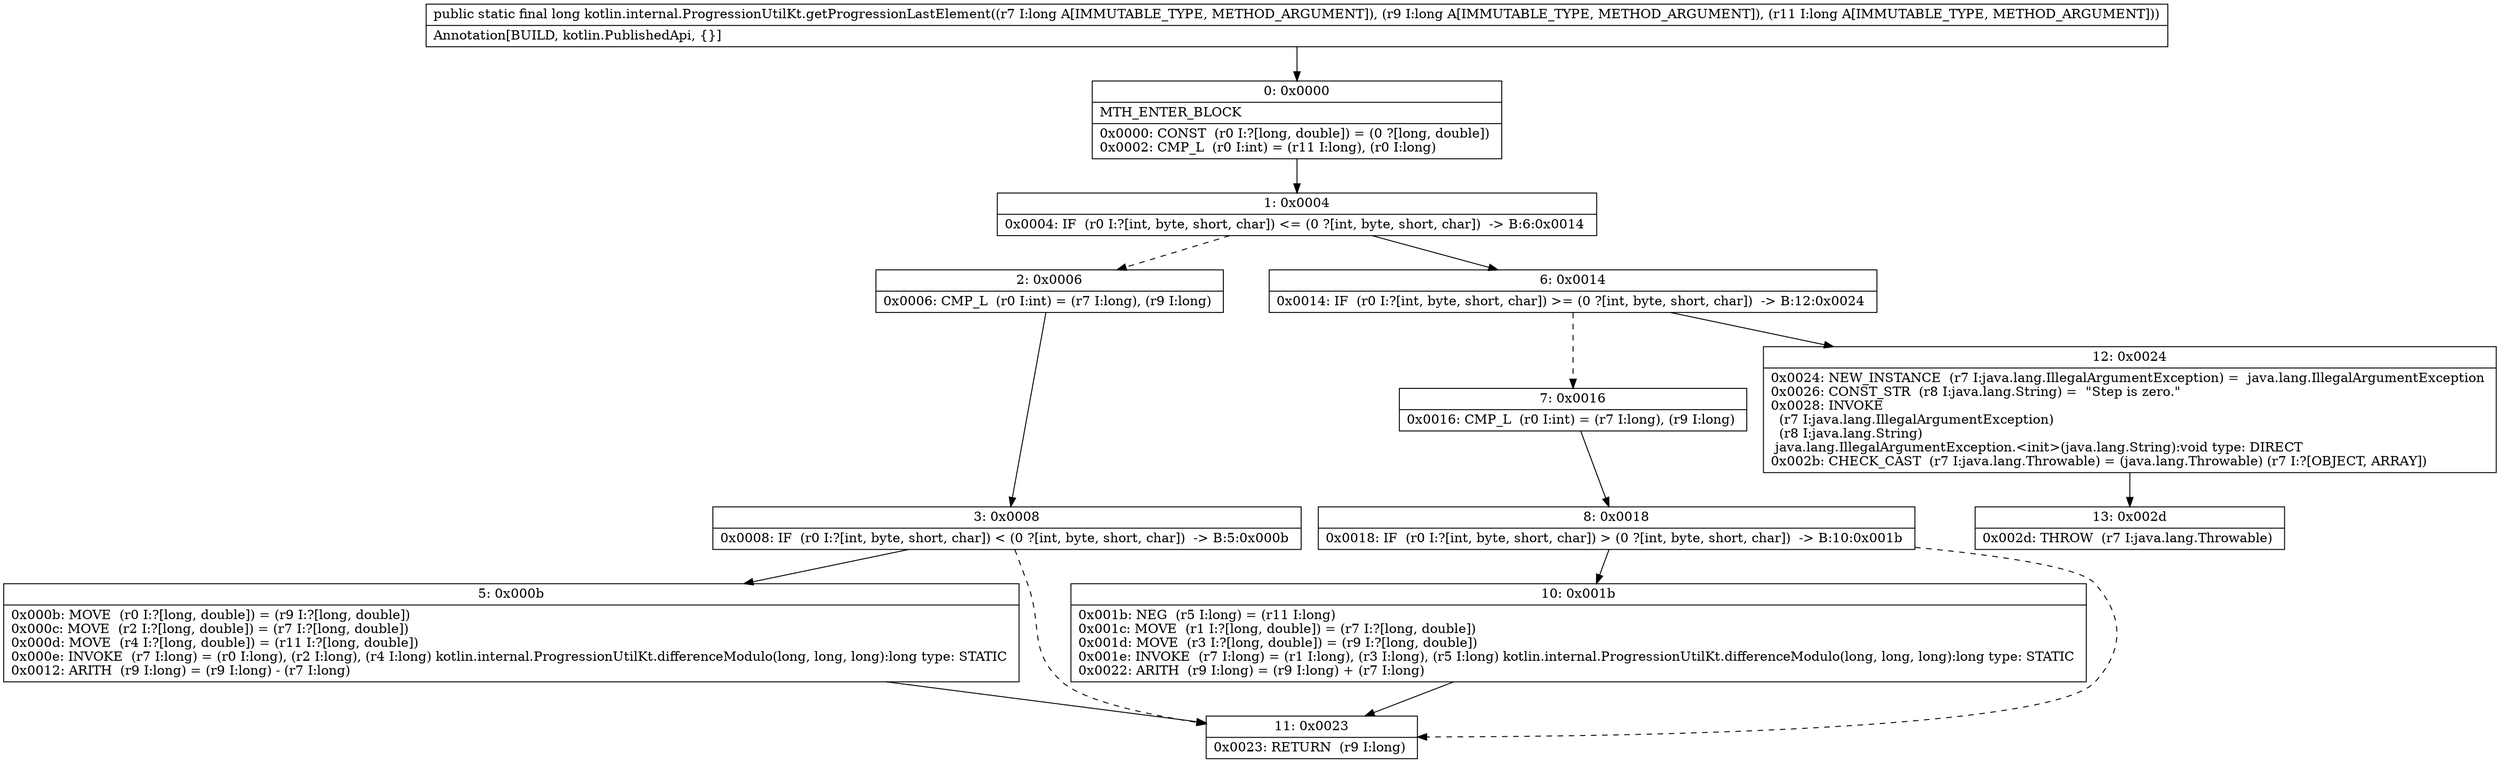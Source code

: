 digraph "CFG forkotlin.internal.ProgressionUtilKt.getProgressionLastElement(JJJ)J" {
Node_0 [shape=record,label="{0\:\ 0x0000|MTH_ENTER_BLOCK\l|0x0000: CONST  (r0 I:?[long, double]) = (0 ?[long, double]) \l0x0002: CMP_L  (r0 I:int) = (r11 I:long), (r0 I:long) \l}"];
Node_1 [shape=record,label="{1\:\ 0x0004|0x0004: IF  (r0 I:?[int, byte, short, char]) \<= (0 ?[int, byte, short, char])  \-\> B:6:0x0014 \l}"];
Node_2 [shape=record,label="{2\:\ 0x0006|0x0006: CMP_L  (r0 I:int) = (r7 I:long), (r9 I:long) \l}"];
Node_3 [shape=record,label="{3\:\ 0x0008|0x0008: IF  (r0 I:?[int, byte, short, char]) \< (0 ?[int, byte, short, char])  \-\> B:5:0x000b \l}"];
Node_5 [shape=record,label="{5\:\ 0x000b|0x000b: MOVE  (r0 I:?[long, double]) = (r9 I:?[long, double]) \l0x000c: MOVE  (r2 I:?[long, double]) = (r7 I:?[long, double]) \l0x000d: MOVE  (r4 I:?[long, double]) = (r11 I:?[long, double]) \l0x000e: INVOKE  (r7 I:long) = (r0 I:long), (r2 I:long), (r4 I:long) kotlin.internal.ProgressionUtilKt.differenceModulo(long, long, long):long type: STATIC \l0x0012: ARITH  (r9 I:long) = (r9 I:long) \- (r7 I:long) \l}"];
Node_6 [shape=record,label="{6\:\ 0x0014|0x0014: IF  (r0 I:?[int, byte, short, char]) \>= (0 ?[int, byte, short, char])  \-\> B:12:0x0024 \l}"];
Node_7 [shape=record,label="{7\:\ 0x0016|0x0016: CMP_L  (r0 I:int) = (r7 I:long), (r9 I:long) \l}"];
Node_8 [shape=record,label="{8\:\ 0x0018|0x0018: IF  (r0 I:?[int, byte, short, char]) \> (0 ?[int, byte, short, char])  \-\> B:10:0x001b \l}"];
Node_10 [shape=record,label="{10\:\ 0x001b|0x001b: NEG  (r5 I:long) = (r11 I:long) \l0x001c: MOVE  (r1 I:?[long, double]) = (r7 I:?[long, double]) \l0x001d: MOVE  (r3 I:?[long, double]) = (r9 I:?[long, double]) \l0x001e: INVOKE  (r7 I:long) = (r1 I:long), (r3 I:long), (r5 I:long) kotlin.internal.ProgressionUtilKt.differenceModulo(long, long, long):long type: STATIC \l0x0022: ARITH  (r9 I:long) = (r9 I:long) + (r7 I:long) \l}"];
Node_11 [shape=record,label="{11\:\ 0x0023|0x0023: RETURN  (r9 I:long) \l}"];
Node_12 [shape=record,label="{12\:\ 0x0024|0x0024: NEW_INSTANCE  (r7 I:java.lang.IllegalArgumentException) =  java.lang.IllegalArgumentException \l0x0026: CONST_STR  (r8 I:java.lang.String) =  \"Step is zero.\" \l0x0028: INVOKE  \l  (r7 I:java.lang.IllegalArgumentException)\l  (r8 I:java.lang.String)\l java.lang.IllegalArgumentException.\<init\>(java.lang.String):void type: DIRECT \l0x002b: CHECK_CAST  (r7 I:java.lang.Throwable) = (java.lang.Throwable) (r7 I:?[OBJECT, ARRAY]) \l}"];
Node_13 [shape=record,label="{13\:\ 0x002d|0x002d: THROW  (r7 I:java.lang.Throwable) \l}"];
MethodNode[shape=record,label="{public static final long kotlin.internal.ProgressionUtilKt.getProgressionLastElement((r7 I:long A[IMMUTABLE_TYPE, METHOD_ARGUMENT]), (r9 I:long A[IMMUTABLE_TYPE, METHOD_ARGUMENT]), (r11 I:long A[IMMUTABLE_TYPE, METHOD_ARGUMENT]))  | Annotation[BUILD, kotlin.PublishedApi, \{\}]\l}"];
MethodNode -> Node_0;
Node_0 -> Node_1;
Node_1 -> Node_2[style=dashed];
Node_1 -> Node_6;
Node_2 -> Node_3;
Node_3 -> Node_5;
Node_3 -> Node_11[style=dashed];
Node_5 -> Node_11;
Node_6 -> Node_7[style=dashed];
Node_6 -> Node_12;
Node_7 -> Node_8;
Node_8 -> Node_10;
Node_8 -> Node_11[style=dashed];
Node_10 -> Node_11;
Node_12 -> Node_13;
}

